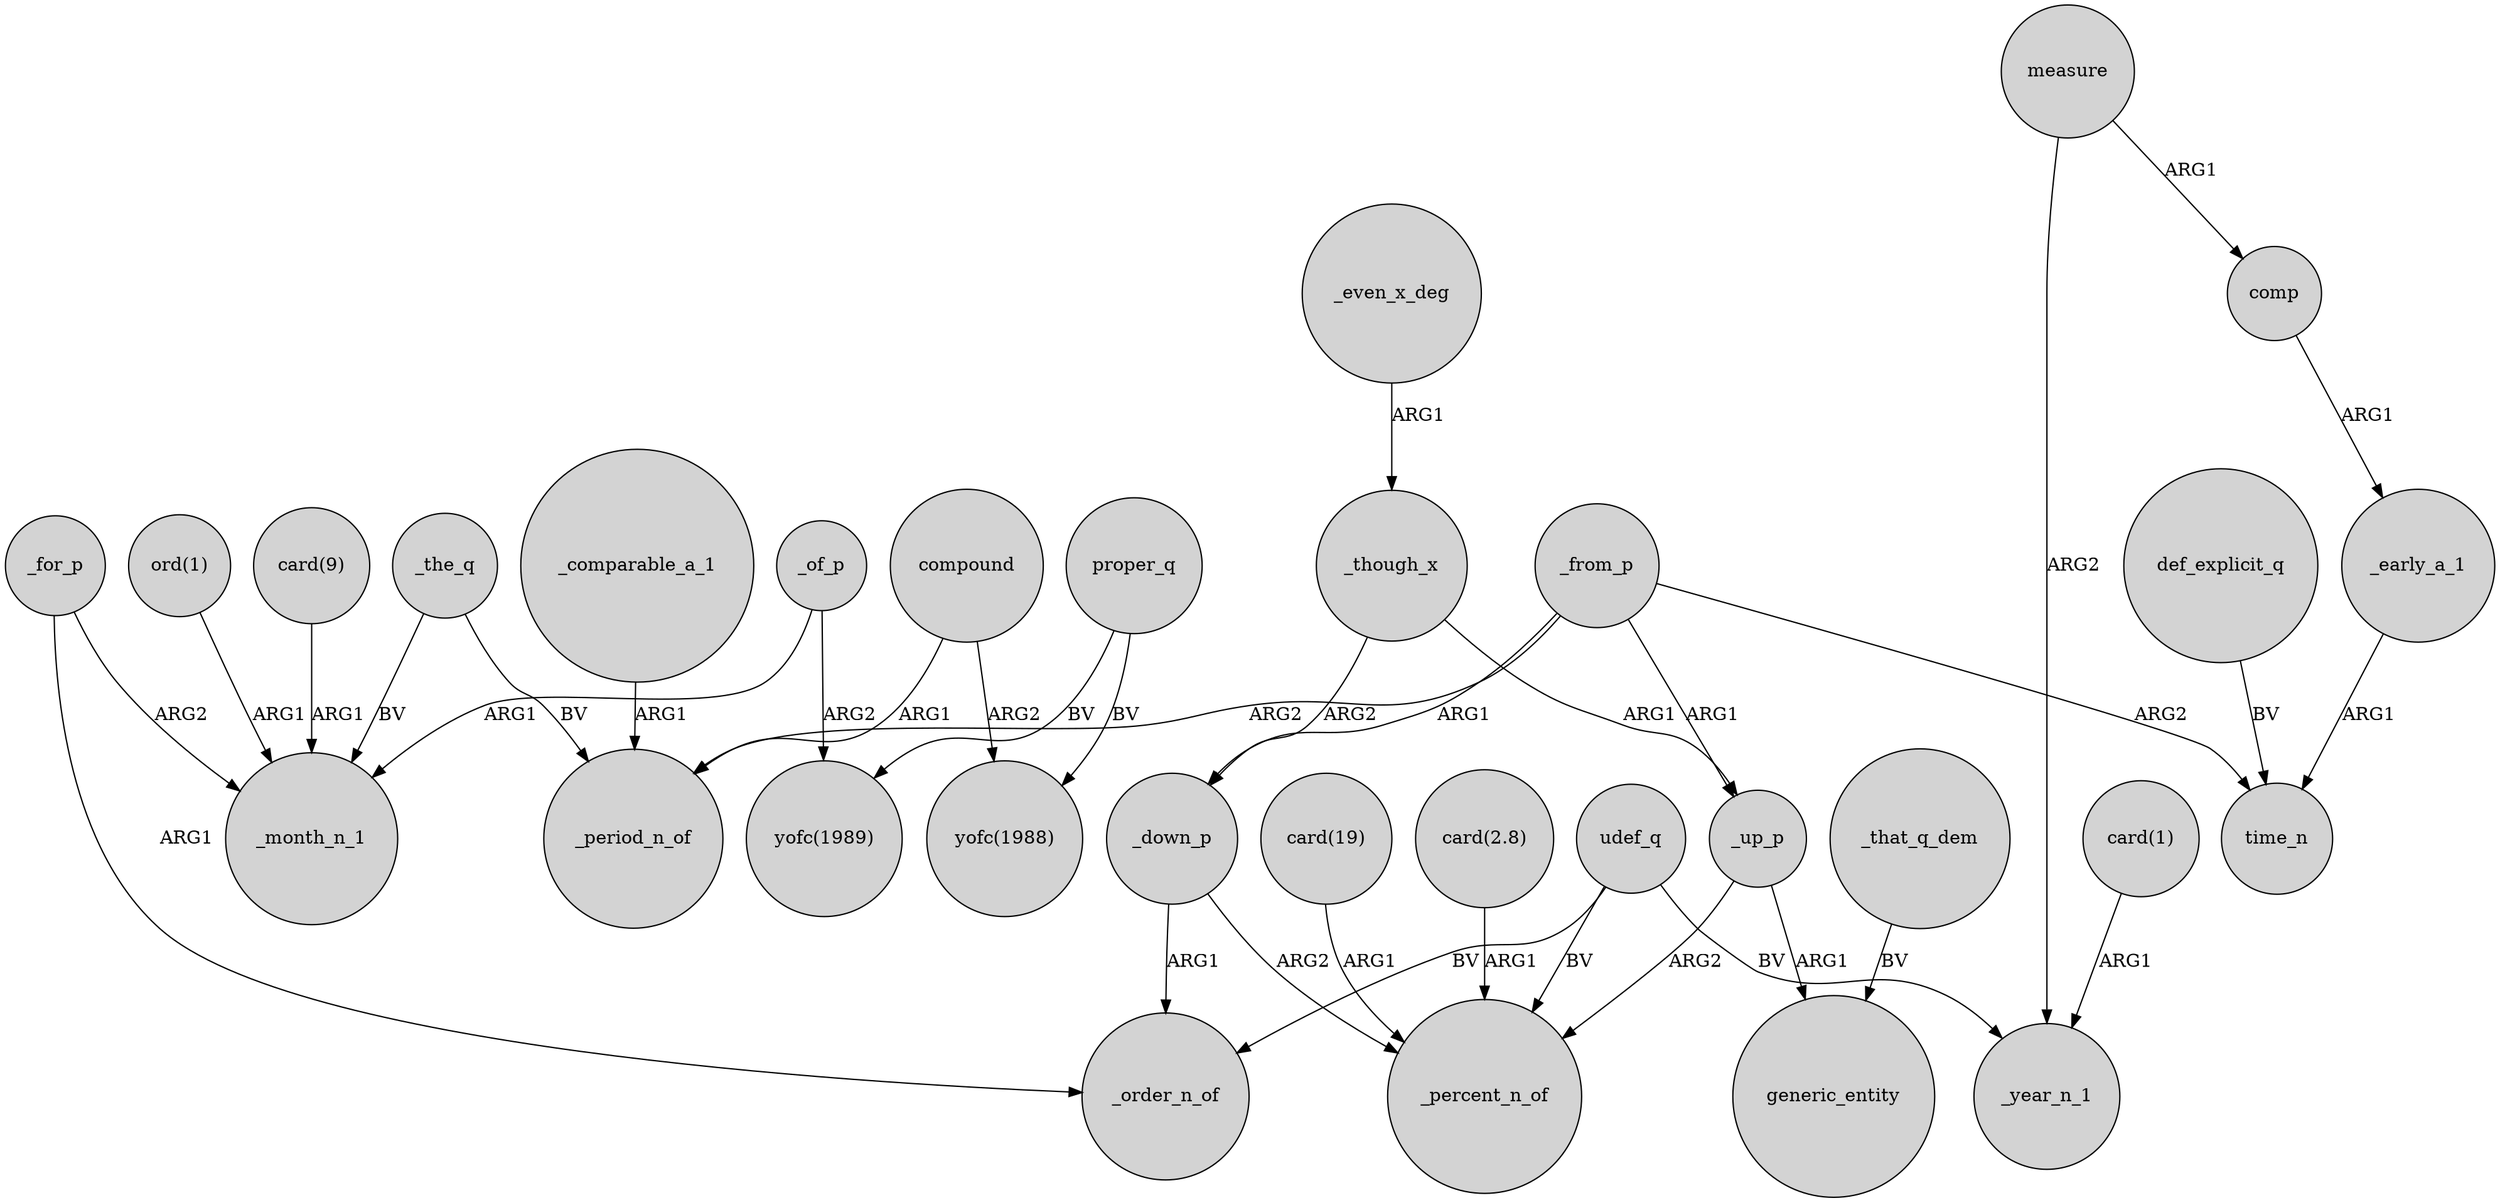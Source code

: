 digraph {
	node [shape=circle style=filled]
	_for_p -> _month_n_1 [label=ARG2]
	_though_x -> _down_p [label=ARG2]
	udef_q -> _order_n_of [label=BV]
	measure -> _year_n_1 [label=ARG2]
	_though_x -> _up_p [label=ARG1]
	_that_q_dem -> generic_entity [label=BV]
	def_explicit_q -> time_n [label=BV]
	"card(19)" -> _percent_n_of [label=ARG1]
	_from_p -> _down_p [label=ARG1]
	_for_p -> _order_n_of [label=ARG1]
	_up_p -> generic_entity [label=ARG1]
	_even_x_deg -> _though_x [label=ARG1]
	_from_p -> _up_p [label=ARG1]
	_from_p -> _period_n_of [label=ARG2]
	measure -> comp [label=ARG1]
	proper_q -> "yofc(1989)" [label=BV]
	_down_p -> _order_n_of [label=ARG1]
	_the_q -> _period_n_of [label=BV]
	_the_q -> _month_n_1 [label=BV]
	proper_q -> "yofc(1988)" [label=BV]
	"card(9)" -> _month_n_1 [label=ARG1]
	compound -> _period_n_of [label=ARG1]
	_from_p -> time_n [label=ARG2]
	_of_p -> _month_n_1 [label=ARG1]
	"card(1)" -> _year_n_1 [label=ARG1]
	_early_a_1 -> time_n [label=ARG1]
	udef_q -> _year_n_1 [label=BV]
	"card(2.8)" -> _percent_n_of [label=ARG1]
	udef_q -> _percent_n_of [label=BV]
	"ord(1)" -> _month_n_1 [label=ARG1]
	_down_p -> _percent_n_of [label=ARG2]
	compound -> "yofc(1988)" [label=ARG2]
	comp -> _early_a_1 [label=ARG1]
	_up_p -> _percent_n_of [label=ARG2]
	_of_p -> "yofc(1989)" [label=ARG2]
	_comparable_a_1 -> _period_n_of [label=ARG1]
}
